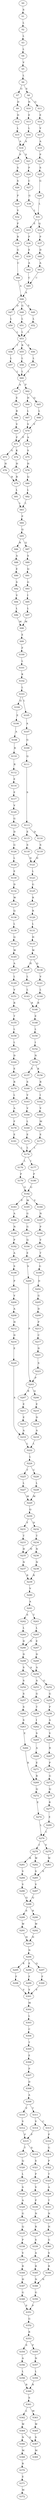 strict digraph  {
	S0 -> S1 [ label = S ];
	S1 -> S2 [ label = L ];
	S2 -> S3 [ label = L ];
	S3 -> S4 [ label = L ];
	S4 -> S5 [ label = V ];
	S5 -> S6 [ label = L ];
	S6 -> S7 [ label = G ];
	S6 -> S8 [ label = S ];
	S7 -> S9 [ label = D ];
	S8 -> S10 [ label = N ];
	S8 -> S11 [ label = G ];
	S9 -> S12 [ label = D ];
	S10 -> S13 [ label = E ];
	S11 -> S14 [ label = E ];
	S12 -> S15 [ label = L ];
	S13 -> S16 [ label = L ];
	S14 -> S17 [ label = V ];
	S15 -> S18 [ label = A ];
	S16 -> S18 [ label = A ];
	S17 -> S19 [ label = A ];
	S18 -> S20 [ label = P ];
	S18 -> S21 [ label = S ];
	S19 -> S22 [ label = P ];
	S20 -> S23 [ label = S ];
	S21 -> S24 [ label = P ];
	S22 -> S25 [ label = S ];
	S23 -> S26 [ label = S ];
	S24 -> S27 [ label = C ];
	S25 -> S28 [ label = G ];
	S26 -> S29 [ label = P ];
	S27 -> S30 [ label = G ];
	S28 -> S31 [ label = L ];
	S29 -> S32 [ label = V ];
	S30 -> S31 [ label = L ];
	S31 -> S33 [ label = E ];
	S31 -> S34 [ label = Q ];
	S32 -> S35 [ label = P ];
	S33 -> S36 [ label = P ];
	S34 -> S37 [ label = P ];
	S35 -> S38 [ label = R ];
	S36 -> S39 [ label = E ];
	S37 -> S40 [ label = D ];
	S38 -> S41 [ label = G ];
	S39 -> S42 [ label = A ];
	S40 -> S43 [ label = A ];
	S41 -> S44 [ label = C ];
	S42 -> S45 [ label = C ];
	S43 -> S45 [ label = C ];
	S44 -> S46 [ label = A ];
	S45 -> S46 [ label = A ];
	S46 -> S47 [ label = D ];
	S46 -> S48 [ label = G ];
	S46 -> S49 [ label = S ];
	S47 -> S50 [ label = L ];
	S48 -> S51 [ label = L ];
	S49 -> S52 [ label = L ];
	S50 -> S53 [ label = L ];
	S51 -> S53 [ label = L ];
	S52 -> S53 [ label = L ];
	S53 -> S54 [ label = T ];
	S53 -> S55 [ label = R ];
	S53 -> S56 [ label = S ];
	S54 -> S57 [ label = L ];
	S55 -> S58 [ label = L ];
	S56 -> S59 [ label = L ];
	S57 -> S60 [ label = L ];
	S58 -> S60 [ label = L ];
	S59 -> S60 [ label = L ];
	S60 -> S61 [ label = A ];
	S60 -> S62 [ label = P ];
	S61 -> S63 [ label = E ];
	S62 -> S64 [ label = H ];
	S62 -> S65 [ label = Q ];
	S63 -> S66 [ label = R ];
	S64 -> S67 [ label = L ];
	S65 -> S68 [ label = L ];
	S66 -> S69 [ label = V ];
	S67 -> S70 [ label = V ];
	S68 -> S70 [ label = V ];
	S69 -> S71 [ label = P ];
	S70 -> S72 [ label = A ];
	S70 -> S71 [ label = P ];
	S71 -> S73 [ label = G ];
	S71 -> S74 [ label = K ];
	S72 -> S75 [ label = S ];
	S73 -> S76 [ label = H ];
	S74 -> S77 [ label = H ];
	S75 -> S78 [ label = H ];
	S76 -> S79 [ label = R ];
	S77 -> S79 [ label = R ];
	S78 -> S80 [ label = Q ];
	S79 -> S81 [ label = L ];
	S80 -> S82 [ label = L ];
	S81 -> S83 [ label = L ];
	S82 -> S83 [ label = L ];
	S83 -> S84 [ label = P ];
	S84 -> S85 [ label = Q ];
	S85 -> S86 [ label = R ];
	S85 -> S87 [ label = Q ];
	S86 -> S88 [ label = A ];
	S87 -> S89 [ label = S ];
	S88 -> S90 [ label = E ];
	S89 -> S91 [ label = Q ];
	S90 -> S92 [ label = S ];
	S91 -> S93 [ label = G ];
	S92 -> S94 [ label = V ];
	S93 -> S95 [ label = I ];
	S94 -> S96 [ label = L ];
	S95 -> S97 [ label = L ];
	S96 -> S98 [ label = M ];
	S97 -> S98 [ label = M ];
	S98 -> S99 [ label = E ];
	S99 -> S100 [ label = F ];
	S100 -> S101 [ label = L ];
	S101 -> S102 [ label = K ];
	S102 -> S103 [ label = L ];
	S103 -> S104 [ label = Q ];
	S103 -> S105 [ label = L ];
	S104 -> S106 [ label = E ];
	S105 -> S107 [ label = A ];
	S106 -> S108 [ label = A ];
	S107 -> S109 [ label = G ];
	S108 -> S110 [ label = R ];
	S109 -> S111 [ label = Q ];
	S110 -> S112 [ label = R ];
	S111 -> S113 [ label = S ];
	S112 -> S114 [ label = E ];
	S113 -> S115 [ label = E ];
	S113 -> S116 [ label = D ];
	S114 -> S117 [ label = E ];
	S115 -> S118 [ label = S ];
	S116 -> S119 [ label = S ];
	S117 -> S120 [ label = V ];
	S118 -> S121 [ label = D ];
	S119 -> S121 [ label = D ];
	S120 -> S122 [ label = G ];
	S121 -> S123 [ label = L ];
	S122 -> S124 [ label = D ];
	S123 -> S125 [ label = G ];
	S124 -> S126 [ label = G ];
	S125 -> S127 [ label = R ];
	S126 -> S128 [ label = L ];
	S127 -> S129 [ label = R ];
	S128 -> S130 [ label = E ];
	S129 -> S131 [ label = L ];
	S130 -> S132 [ label = D ];
	S131 -> S133 [ label = H ];
	S132 -> S134 [ label = W ];
	S133 -> S135 [ label = W ];
	S134 -> S136 [ label = Q ];
	S135 -> S137 [ label = H ];
	S135 -> S138 [ label = Q ];
	S136 -> S139 [ label = L ];
	S137 -> S140 [ label = L ];
	S138 -> S141 [ label = V ];
	S139 -> S142 [ label = Q ];
	S140 -> S143 [ label = L ];
	S141 -> S144 [ label = L ];
	S142 -> S145 [ label = W ];
	S143 -> S146 [ label = R ];
	S144 -> S146 [ label = R ];
	S145 -> S147 [ label = A ];
	S146 -> S148 [ label = E ];
	S147 -> S149 [ label = L ];
	S148 -> S150 [ label = L ];
	S149 -> S151 [ label = V ];
	S150 -> S152 [ label = I ];
	S151 -> S153 [ label = R ];
	S152 -> S154 [ label = N ];
	S153 -> S155 [ label = T ];
	S154 -> S156 [ label = K ];
	S154 -> S157 [ label = E ];
	S155 -> S158 [ label = L ];
	S156 -> S159 [ label = R ];
	S157 -> S160 [ label = S ];
	S158 -> S161 [ label = L ];
	S159 -> S162 [ label = I ];
	S160 -> S163 [ label = V ];
	S161 -> S164 [ label = D ];
	S162 -> S165 [ label = V ];
	S163 -> S166 [ label = V ];
	S164 -> S167 [ label = E ];
	S165 -> S168 [ label = M ];
	S166 -> S169 [ label = L ];
	S167 -> S170 [ label = R ];
	S168 -> S171 [ label = E ];
	S169 -> S172 [ label = E ];
	S170 -> S173 [ label = L ];
	S171 -> S174 [ label = L ];
	S172 -> S174 [ label = L ];
	S173 -> S175 [ label = A ];
	S174 -> S176 [ label = L ];
	S174 -> S177 [ label = I ];
	S175 -> S178 [ label = F ];
	S176 -> S179 [ label = P ];
	S177 -> S180 [ label = P ];
	S178 -> S181 [ label = E ];
	S179 -> S182 [ label = G ];
	S180 -> S182 [ label = G ];
	S181 -> S174 [ label = L ];
	S182 -> S183 [ label = P ];
	S182 -> S184 [ label = V ];
	S182 -> S185 [ label = M ];
	S183 -> S186 [ label = A ];
	S184 -> S187 [ label = N ];
	S185 -> S188 [ label = G ];
	S186 -> S189 [ label = N ];
	S187 -> S190 [ label = P ];
	S188 -> S191 [ label = G ];
	S189 -> S192 [ label = P ];
	S190 -> S193 [ label = V ];
	S191 -> S194 [ label = Q ];
	S192 -> S195 [ label = A ];
	S193 -> S196 [ label = T ];
	S194 -> S197 [ label = E ];
	S195 -> S198 [ label = S ];
	S196 -> S199 [ label = G ];
	S197 -> S200 [ label = S ];
	S198 -> S201 [ label = P ];
	S199 -> S202 [ label = D ];
	S200 -> S203 [ label = P ];
	S201 -> S204 [ label = V ];
	S202 -> S205 [ label = G ];
	S203 -> S206 [ label = Q ];
	S203 -> S207 [ label = R ];
	S204 -> S208 [ label = A ];
	S205 -> S209 [ label = D ];
	S206 -> S210 [ label = E ];
	S207 -> S211 [ label = E ];
	S208 -> S212 [ label = H ];
	S209 -> S213 [ label = P ];
	S210 -> S214 [ label = D ];
	S211 -> S215 [ label = E ];
	S212 -> S216 [ label = D ];
	S213 -> S217 [ label = C ];
	S214 -> S218 [ label = A ];
	S215 -> S219 [ label = A ];
	S216 -> S220 [ label = E ];
	S217 -> S221 [ label = D ];
	S218 -> S222 [ label = L ];
	S219 -> S222 [ label = L ];
	S220 -> S219 [ label = A ];
	S221 -> S223 [ label = S ];
	S222 -> S224 [ label = L ];
	S223 -> S203 [ label = P ];
	S224 -> S225 [ label = T ];
	S224 -> S226 [ label = C ];
	S225 -> S227 [ label = L ];
	S226 -> S228 [ label = L ];
	S227 -> S229 [ label = M ];
	S228 -> S229 [ label = M ];
	S229 -> S230 [ label = Q ];
	S230 -> S231 [ label = Y ];
	S230 -> S232 [ label = D ];
	S231 -> S233 [ label = T ];
	S232 -> S234 [ label = T ];
	S233 -> S235 [ label = H ];
	S234 -> S235 [ label = H ];
	S234 -> S236 [ label = N ];
	S235 -> S237 [ label = N ];
	S236 -> S238 [ label = N ];
	S237 -> S239 [ label = R ];
	S238 -> S239 [ label = R ];
	S239 -> S240 [ label = V ];
	S240 -> S241 [ label = A ];
	S241 -> S242 [ label = S ];
	S241 -> S243 [ label = T ];
	S242 -> S244 [ label = L ];
	S243 -> S245 [ label = L ];
	S244 -> S246 [ label = D ];
	S245 -> S246 [ label = D ];
	S245 -> S247 [ label = E ];
	S246 -> S248 [ label = D ];
	S247 -> S249 [ label = D ];
	S248 -> S250 [ label = A ];
	S248 -> S251 [ label = S ];
	S249 -> S250 [ label = A ];
	S250 -> S252 [ label = G ];
	S250 -> S253 [ label = A ];
	S251 -> S254 [ label = S ];
	S252 -> S255 [ label = G ];
	S253 -> S256 [ label = G ];
	S254 -> S257 [ label = S ];
	S255 -> S258 [ label = P ];
	S256 -> S259 [ label = T ];
	S257 -> S260 [ label = S ];
	S258 -> S261 [ label = A ];
	S259 -> S262 [ label = I ];
	S260 -> S263 [ label = S ];
	S261 -> S264 [ label = V ];
	S262 -> S265 [ label = S ];
	S263 -> S266 [ label = E ];
	S264 -> S267 [ label = R ];
	S265 -> S268 [ label = A ];
	S266 -> S269 [ label = R ];
	S267 -> S270 [ label = P ];
	S268 -> S271 [ label = E ];
	S269 -> S272 [ label = Q ];
	S270 -> S273 [ label = G ];
	S271 -> S269 [ label = R ];
	S272 -> S274 [ label = E ];
	S273 -> S275 [ label = Q ];
	S274 -> S276 [ label = L ];
	S275 -> S277 [ label = R ];
	S276 -> S278 [ label = I ];
	S276 -> S279 [ label = V ];
	S277 -> S280 [ label = E ];
	S278 -> S281 [ label = R ];
	S278 -> S282 [ label = W ];
	S279 -> S283 [ label = W ];
	S280 -> S276 [ label = L ];
	S281 -> S284 [ label = V ];
	S282 -> S285 [ label = S ];
	S283 -> S285 [ label = S ];
	S284 -> S286 [ label = V ];
	S285 -> S287 [ label = V ];
	S286 -> S288 [ label = Q ];
	S287 -> S288 [ label = Q ];
	S288 -> S289 [ label = S ];
	S288 -> S290 [ label = R ];
	S289 -> S291 [ label = W ];
	S290 -> S292 [ label = W ];
	S291 -> S293 [ label = H ];
	S292 -> S293 [ label = H ];
	S293 -> S294 [ label = N ];
	S294 -> S295 [ label = K ];
	S294 -> S296 [ label = E ];
	S294 -> S297 [ label = Q ];
	S295 -> S298 [ label = F ];
	S296 -> S299 [ label = F ];
	S297 -> S300 [ label = F ];
	S298 -> S301 [ label = V ];
	S299 -> S301 [ label = V ];
	S300 -> S301 [ label = V ];
	S301 -> S302 [ label = M ];
	S302 -> S303 [ label = L ];
	S303 -> S304 [ label = C ];
	S304 -> S305 [ label = T ];
	S305 -> S306 [ label = E ];
	S306 -> S307 [ label = P ];
	S307 -> S308 [ label = D ];
	S308 -> S309 [ label = A ];
	S309 -> S310 [ label = V ];
	S309 -> S311 [ label = T ];
	S310 -> S312 [ label = V ];
	S311 -> S313 [ label = C ];
	S311 -> S314 [ label = V ];
	S312 -> S315 [ label = P ];
	S313 -> S316 [ label = P ];
	S314 -> S315 [ label = P ];
	S315 -> S317 [ label = T ];
	S315 -> S318 [ label = S ];
	S316 -> S319 [ label = G ];
	S317 -> S320 [ label = Q ];
	S318 -> S321 [ label = S ];
	S319 -> S322 [ label = P ];
	S320 -> S323 [ label = L ];
	S321 -> S324 [ label = P ];
	S322 -> S325 [ label = T ];
	S323 -> S326 [ label = S ];
	S324 -> S327 [ label = V ];
	S325 -> S328 [ label = A ];
	S326 -> S329 [ label = A ];
	S327 -> S330 [ label = P ];
	S328 -> S331 [ label = T ];
	S329 -> S332 [ label = G ];
	S330 -> S333 [ label = N ];
	S331 -> S334 [ label = N ];
	S332 -> S335 [ label = Q ];
	S333 -> S336 [ label = R ];
	S334 -> S337 [ label = H ];
	S335 -> S338 [ label = P ];
	S336 -> S339 [ label = S ];
	S337 -> S340 [ label = G ];
	S338 -> S341 [ label = V ];
	S339 -> S342 [ label = A ];
	S340 -> S343 [ label = S ];
	S341 -> S344 [ label = R ];
	S342 -> S345 [ label = R ];
	S343 -> S346 [ label = R ];
	S344 -> S347 [ label = H ];
	S345 -> S348 [ label = N ];
	S346 -> S348 [ label = N ];
	S347 -> S349 [ label = G ];
	S348 -> S350 [ label = G ];
	S349 -> S351 [ label = P ];
	S350 -> S351 [ label = P ];
	S351 -> S352 [ label = G ];
	S352 -> S353 [ label = R ];
	S353 -> S354 [ label = S ];
	S353 -> S355 [ label = P ];
	S354 -> S356 [ label = A ];
	S355 -> S357 [ label = N ];
	S356 -> S358 [ label = L ];
	S357 -> S359 [ label = L ];
	S358 -> S360 [ label = R ];
	S359 -> S360 [ label = R ];
	S360 -> S361 [ label = S ];
	S361 -> S362 [ label = L ];
	S361 -> S363 [ label = M ];
	S362 -> S364 [ label = W ];
	S363 -> S365 [ label = W ];
	S364 -> S366 [ label = N ];
	S364 -> S367 [ label = S ];
	S365 -> S367 [ label = S ];
	S366 -> S368 [ label = M ];
	S367 -> S369 [ label = M ];
	S368 -> S370 [ label = R ];
	S370 -> S371 [ label = E ];
	S371 -> S372 [ label = M ];
}
